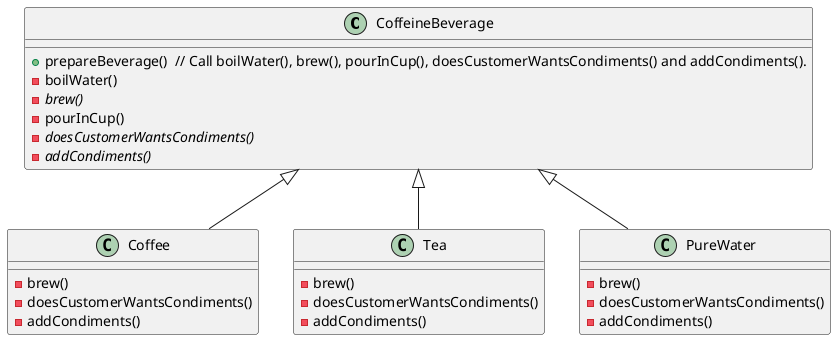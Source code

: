 @startuml

class CoffeineBeverage {
    +prepareBeverage()  // Call boilWater(), brew(), pourInCup(), doesCustomerWantsCondiments() and addCondiments().
    -boilWater()
    -{abstract}brew()
    -pourInCup()
    -{abstract}doesCustomerWantsCondiments()
    -{abstract}addCondiments()
}

class Coffee {
    -brew()
    -doesCustomerWantsCondiments()
    -addCondiments()
} 
CoffeineBeverage <|-- Coffee

class Tea {
    -brew()
    -doesCustomerWantsCondiments()
    -addCondiments()
} 
CoffeineBeverage <|-- Tea

class PureWater {
    -brew()
    -doesCustomerWantsCondiments()
    -addCondiments()
} 
CoffeineBeverage <|-- PureWater

@enduml